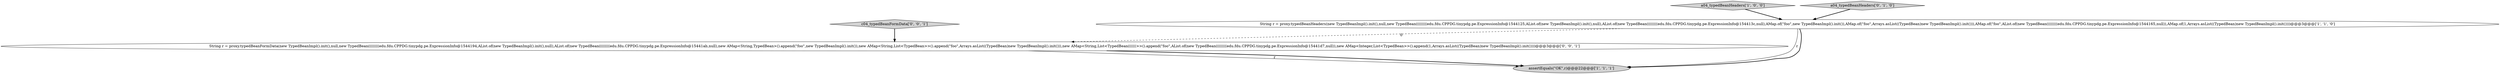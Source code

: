 digraph {
4 [style = filled, label = "c04_typedBeanFormData['0', '0', '1']", fillcolor = lightgray, shape = diamond image = "AAA0AAABBB3BBB"];
0 [style = filled, label = "a04_typedBeanHeaders['1', '0', '0']", fillcolor = lightgray, shape = diamond image = "AAA0AAABBB1BBB"];
1 [style = filled, label = "assertEquals(\"OK\",r)@@@22@@@['1', '1', '1']", fillcolor = lightgray, shape = ellipse image = "AAA0AAABBB1BBB"];
5 [style = filled, label = "String r = proxy.typedBeanFormData(new TypedBeanImpl().init(),null,new TypedBean((((((((edu.fdu.CPPDG.tinypdg.pe.ExpressionInfo@1544194,AList.of(new TypedBeanImpl().init(),null),AList.of(new TypedBean((((((((edu.fdu.CPPDG.tinypdg.pe.ExpressionInfo@15441ab,null),new AMap<String,TypedBean>().append(\"foo\",new TypedBeanImpl().init()),new AMap<String,List<TypedBean>>().append(\"foo\",Arrays.asList((TypedBean)new TypedBeanImpl().init())),new AMap<String,List<TypedBean((((((>>().append(\"foo\",AList.of(new TypedBean((((((((edu.fdu.CPPDG.tinypdg.pe.ExpressionInfo@15441d7,null)),new AMap<Integer,List<TypedBean>>().append(1,Arrays.asList((TypedBean)new TypedBeanImpl().init())))@@@3@@@['0', '0', '1']", fillcolor = white, shape = ellipse image = "AAA0AAABBB3BBB"];
2 [style = filled, label = "String r = proxy.typedBeanHeaders(new TypedBeanImpl().init(),null,new TypedBean((((((((edu.fdu.CPPDG.tinypdg.pe.ExpressionInfo@1544125,AList.of(new TypedBeanImpl().init(),null),AList.of(new TypedBean((((((((edu.fdu.CPPDG.tinypdg.pe.ExpressionInfo@154413c,null),AMap.of(\"foo\",new TypedBeanImpl().init()),AMap.of(\"foo\",Arrays.asList((TypedBean)new TypedBeanImpl().init())),AMap.of(\"foo\",AList.of(new TypedBean((((((((edu.fdu.CPPDG.tinypdg.pe.ExpressionInfo@1544165,null)),AMap.of(1,Arrays.asList((TypedBean)new TypedBeanImpl().init())))@@@3@@@['1', '1', '0']", fillcolor = white, shape = ellipse image = "AAA0AAABBB1BBB"];
3 [style = filled, label = "a04_typedBeanHeaders['0', '1', '0']", fillcolor = lightgray, shape = diamond image = "AAA0AAABBB2BBB"];
5->1 [style = solid, label="r"];
5->1 [style = bold, label=""];
2->5 [style = dashed, label="0"];
3->2 [style = bold, label=""];
2->1 [style = solid, label="r"];
4->5 [style = bold, label=""];
2->1 [style = bold, label=""];
0->2 [style = bold, label=""];
}
